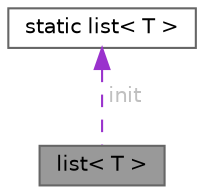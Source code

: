 digraph "list&lt; T &gt;"
{
 // LATEX_PDF_SIZE
  bgcolor="transparent";
  edge [fontname=Helvetica,fontsize=10,labelfontname=Helvetica,labelfontsize=10];
  node [fontname=Helvetica,fontsize=10,shape=box,height=0.2,width=0.4];
  Node1 [id="Node000001",label="list\< T \>",height=0.2,width=0.4,color="gray40", fillcolor="grey60", style="filled", fontcolor="black",tooltip="The list class represents a linked list."];
  Node2 -> Node1 [id="edge1_Node000001_Node000002",dir="back",color="darkorchid3",style="dashed",tooltip=" ",label=" init",fontcolor="grey" ];
  Node2 [id="Node000002",label="static list\< T \>",height=0.2,width=0.4,color="gray40", fillcolor="white", style="filled",tooltip=" "];
}
